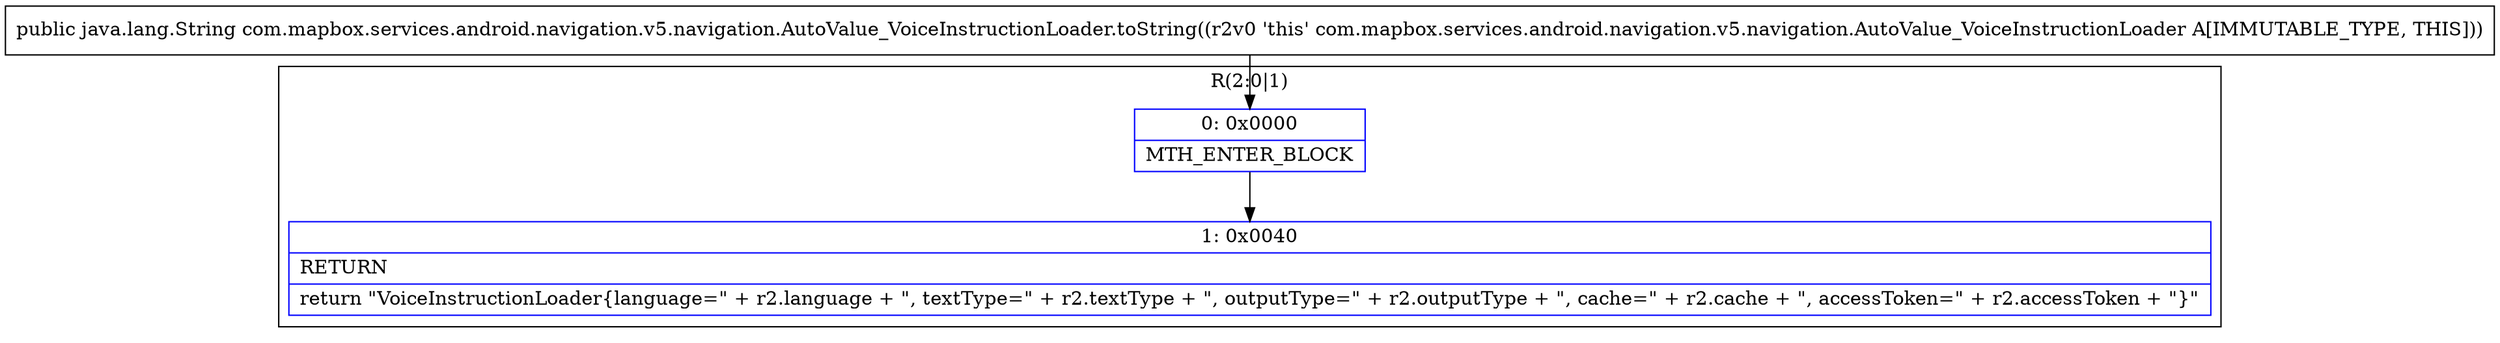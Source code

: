 digraph "CFG forcom.mapbox.services.android.navigation.v5.navigation.AutoValue_VoiceInstructionLoader.toString()Ljava\/lang\/String;" {
subgraph cluster_Region_1307359270 {
label = "R(2:0|1)";
node [shape=record,color=blue];
Node_0 [shape=record,label="{0\:\ 0x0000|MTH_ENTER_BLOCK\l}"];
Node_1 [shape=record,label="{1\:\ 0x0040|RETURN\l|return \"VoiceInstructionLoader\{language=\" + r2.language + \", textType=\" + r2.textType + \", outputType=\" + r2.outputType + \", cache=\" + r2.cache + \", accessToken=\" + r2.accessToken + \"\}\"\l}"];
}
MethodNode[shape=record,label="{public java.lang.String com.mapbox.services.android.navigation.v5.navigation.AutoValue_VoiceInstructionLoader.toString((r2v0 'this' com.mapbox.services.android.navigation.v5.navigation.AutoValue_VoiceInstructionLoader A[IMMUTABLE_TYPE, THIS])) }"];
MethodNode -> Node_0;
Node_0 -> Node_1;
}

